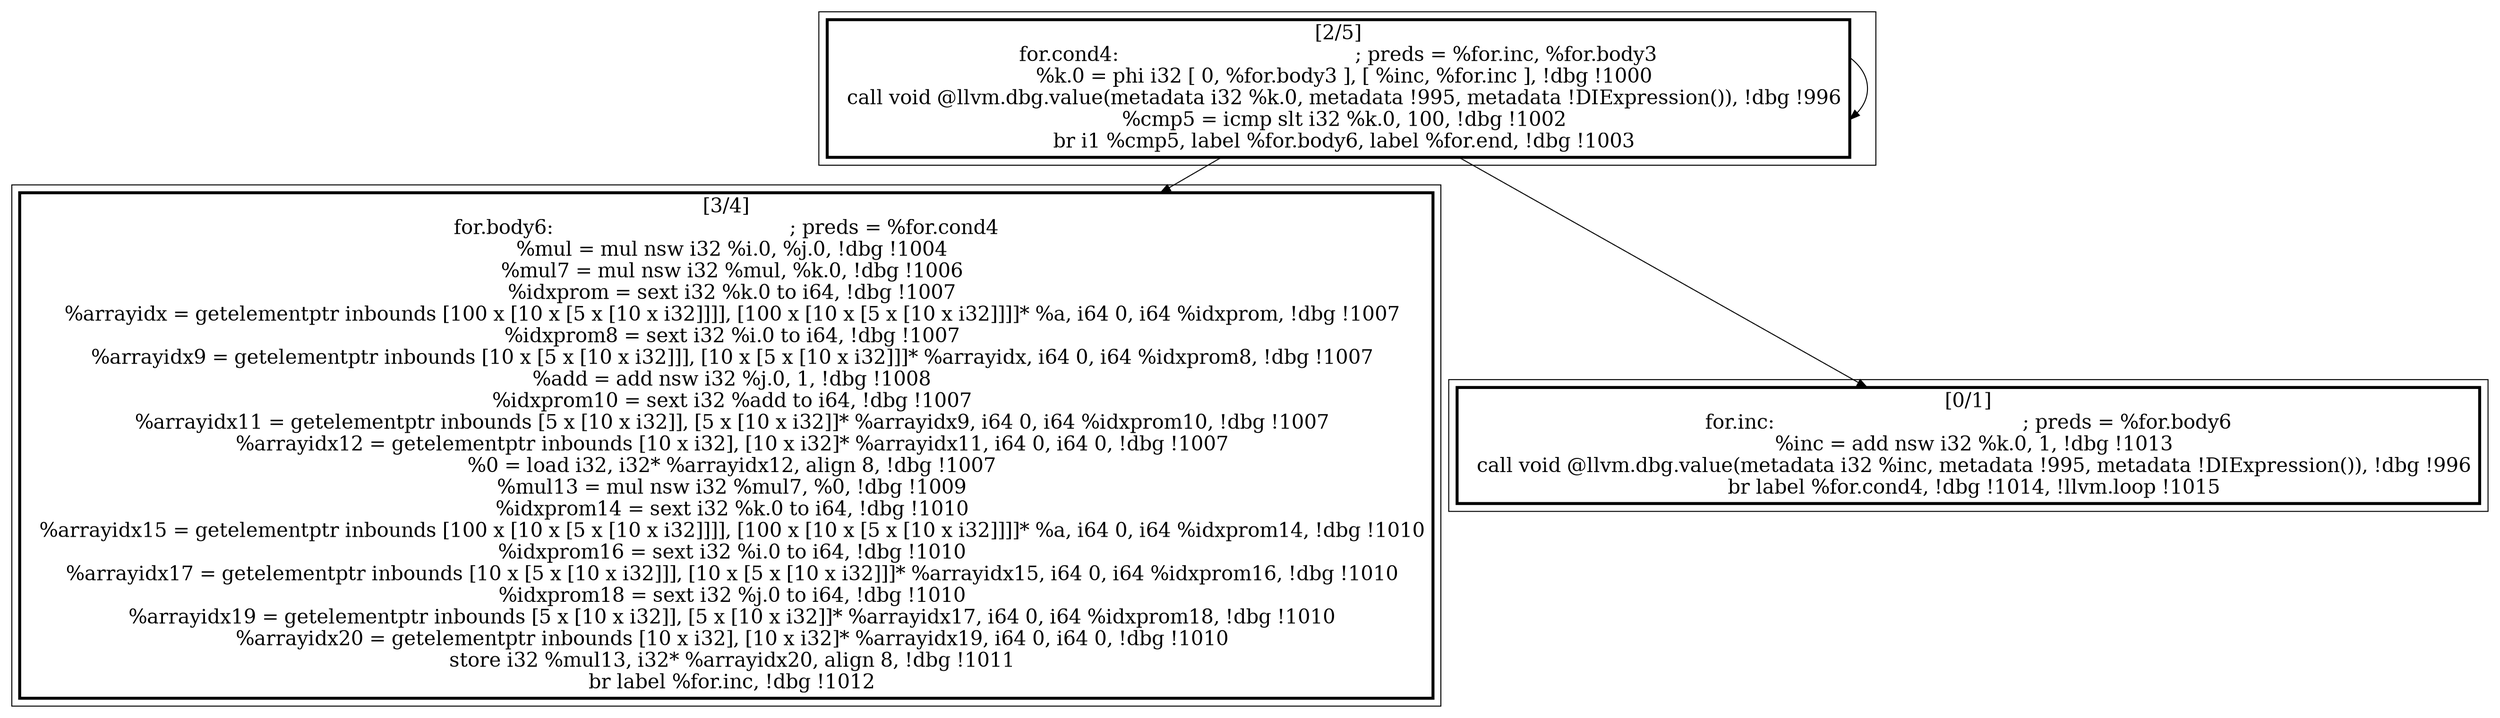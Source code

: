 
digraph G {



node83->node83 [ ]
node83->node84 [ ]
node83->node82 [ ]


subgraph cluster2 {


node84 [penwidth=3.0,fontsize=20,shape=rectangle,label="[3/4]
for.body6:                                        ; preds = %for.cond4
  %mul = mul nsw i32 %i.0, %j.0, !dbg !1004
  %mul7 = mul nsw i32 %mul, %k.0, !dbg !1006
  %idxprom = sext i32 %k.0 to i64, !dbg !1007
  %arrayidx = getelementptr inbounds [100 x [10 x [5 x [10 x i32]]]], [100 x [10 x [5 x [10 x i32]]]]* %a, i64 0, i64 %idxprom, !dbg !1007
  %idxprom8 = sext i32 %i.0 to i64, !dbg !1007
  %arrayidx9 = getelementptr inbounds [10 x [5 x [10 x i32]]], [10 x [5 x [10 x i32]]]* %arrayidx, i64 0, i64 %idxprom8, !dbg !1007
  %add = add nsw i32 %j.0, 1, !dbg !1008
  %idxprom10 = sext i32 %add to i64, !dbg !1007
  %arrayidx11 = getelementptr inbounds [5 x [10 x i32]], [5 x [10 x i32]]* %arrayidx9, i64 0, i64 %idxprom10, !dbg !1007
  %arrayidx12 = getelementptr inbounds [10 x i32], [10 x i32]* %arrayidx11, i64 0, i64 0, !dbg !1007
  %0 = load i32, i32* %arrayidx12, align 8, !dbg !1007
  %mul13 = mul nsw i32 %mul7, %0, !dbg !1009
  %idxprom14 = sext i32 %k.0 to i64, !dbg !1010
  %arrayidx15 = getelementptr inbounds [100 x [10 x [5 x [10 x i32]]]], [100 x [10 x [5 x [10 x i32]]]]* %a, i64 0, i64 %idxprom14, !dbg !1010
  %idxprom16 = sext i32 %i.0 to i64, !dbg !1010
  %arrayidx17 = getelementptr inbounds [10 x [5 x [10 x i32]]], [10 x [5 x [10 x i32]]]* %arrayidx15, i64 0, i64 %idxprom16, !dbg !1010
  %idxprom18 = sext i32 %j.0 to i64, !dbg !1010
  %arrayidx19 = getelementptr inbounds [5 x [10 x i32]], [5 x [10 x i32]]* %arrayidx17, i64 0, i64 %idxprom18, !dbg !1010
  %arrayidx20 = getelementptr inbounds [10 x i32], [10 x i32]* %arrayidx19, i64 0, i64 0, !dbg !1010
  store i32 %mul13, i32* %arrayidx20, align 8, !dbg !1011
  br label %for.inc, !dbg !1012
" ]



}

subgraph cluster0 {


node82 [penwidth=3.0,fontsize=20,shape=rectangle,label="[0/1]
for.inc:                                          ; preds = %for.body6
  %inc = add nsw i32 %k.0, 1, !dbg !1013
  call void @llvm.dbg.value(metadata i32 %inc, metadata !995, metadata !DIExpression()), !dbg !996
  br label %for.cond4, !dbg !1014, !llvm.loop !1015
" ]



}

subgraph cluster1 {


node83 [penwidth=3.0,fontsize=20,shape=rectangle,label="[2/5]
for.cond4:                                        ; preds = %for.inc, %for.body3
  %k.0 = phi i32 [ 0, %for.body3 ], [ %inc, %for.inc ], !dbg !1000
  call void @llvm.dbg.value(metadata i32 %k.0, metadata !995, metadata !DIExpression()), !dbg !996
  %cmp5 = icmp slt i32 %k.0, 100, !dbg !1002
  br i1 %cmp5, label %for.body6, label %for.end, !dbg !1003
" ]



}

}
